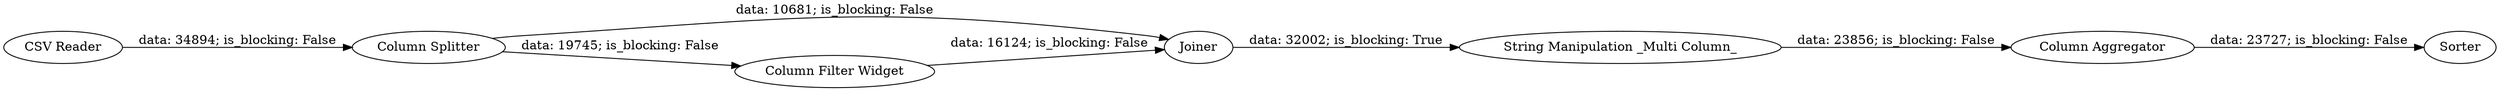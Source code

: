 digraph {
	"4679387297765126794_6" [label="Column Splitter"]
	"4679387297765126794_1" [label="CSV Reader"]
	"4679387297765126794_8" [label="Column Aggregator"]
	"4679387297765126794_5" [label=Joiner]
	"4679387297765126794_7" [label="String Manipulation _Multi Column_"]
	"4679387297765126794_9" [label=Sorter]
	"4679387297765126794_4" [label="Column Filter Widget"]
	"4679387297765126794_7" -> "4679387297765126794_8" [label="data: 23856; is_blocking: False"]
	"4679387297765126794_6" -> "4679387297765126794_5" [label="data: 10681; is_blocking: False"]
	"4679387297765126794_6" -> "4679387297765126794_4" [label="data: 19745; is_blocking: False"]
	"4679387297765126794_8" -> "4679387297765126794_9" [label="data: 23727; is_blocking: False"]
	"4679387297765126794_4" -> "4679387297765126794_5" [label="data: 16124; is_blocking: False"]
	"4679387297765126794_5" -> "4679387297765126794_7" [label="data: 32002; is_blocking: True"]
	"4679387297765126794_1" -> "4679387297765126794_6" [label="data: 34894; is_blocking: False"]
	rankdir=LR
}
